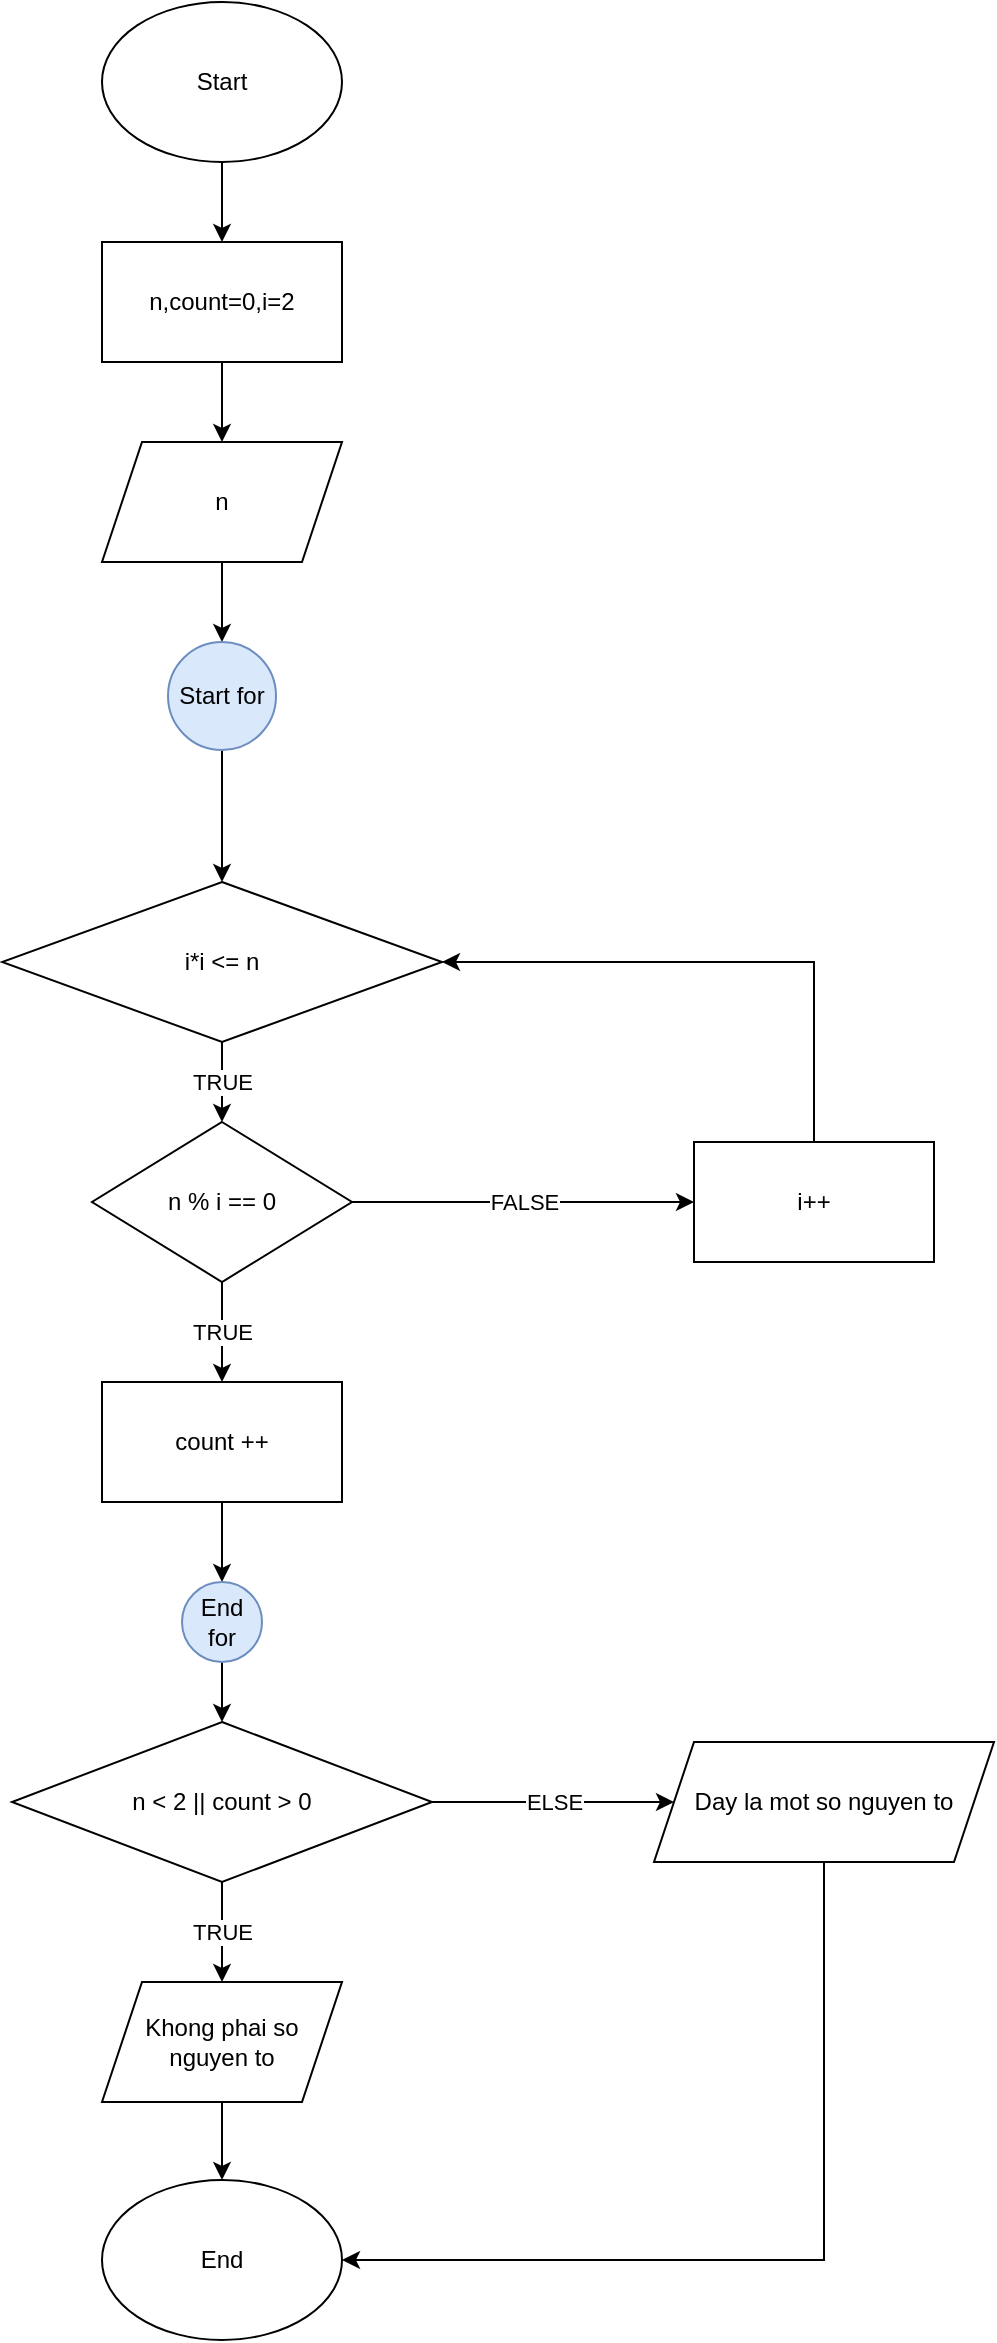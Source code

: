 <mxfile version="25.0.3">
  <diagram id="C5RBs43oDa-KdzZeNtuy" name="Page-1">
    <mxGraphModel dx="1050" dy="557" grid="1" gridSize="10" guides="1" tooltips="1" connect="1" arrows="1" fold="1" page="1" pageScale="1" pageWidth="827" pageHeight="1169" math="0" shadow="0">
      <root>
        <mxCell id="WIyWlLk6GJQsqaUBKTNV-0" />
        <mxCell id="WIyWlLk6GJQsqaUBKTNV-1" parent="WIyWlLk6GJQsqaUBKTNV-0" />
        <mxCell id="jF080ErEWyn-nDqZA27T-2" value="" style="edgeStyle=orthogonalEdgeStyle;rounded=0;orthogonalLoop=1;jettySize=auto;html=1;" edge="1" parent="WIyWlLk6GJQsqaUBKTNV-1" source="jF080ErEWyn-nDqZA27T-0" target="jF080ErEWyn-nDqZA27T-1">
          <mxGeometry relative="1" as="geometry" />
        </mxCell>
        <mxCell id="jF080ErEWyn-nDqZA27T-0" value="Start" style="ellipse;whiteSpace=wrap;html=1;" vertex="1" parent="WIyWlLk6GJQsqaUBKTNV-1">
          <mxGeometry x="354" width="120" height="80" as="geometry" />
        </mxCell>
        <mxCell id="jF080ErEWyn-nDqZA27T-5" value="" style="edgeStyle=orthogonalEdgeStyle;rounded=0;orthogonalLoop=1;jettySize=auto;html=1;" edge="1" parent="WIyWlLk6GJQsqaUBKTNV-1" source="jF080ErEWyn-nDqZA27T-1" target="jF080ErEWyn-nDqZA27T-4">
          <mxGeometry relative="1" as="geometry" />
        </mxCell>
        <mxCell id="jF080ErEWyn-nDqZA27T-1" value="n,count=0,i=2" style="rounded=0;whiteSpace=wrap;html=1;" vertex="1" parent="WIyWlLk6GJQsqaUBKTNV-1">
          <mxGeometry x="354" y="120" width="120" height="60" as="geometry" />
        </mxCell>
        <mxCell id="jF080ErEWyn-nDqZA27T-11" value="TRUE" style="edgeStyle=orthogonalEdgeStyle;rounded=0;orthogonalLoop=1;jettySize=auto;html=1;" edge="1" parent="WIyWlLk6GJQsqaUBKTNV-1" source="jF080ErEWyn-nDqZA27T-3" target="jF080ErEWyn-nDqZA27T-9">
          <mxGeometry relative="1" as="geometry" />
        </mxCell>
        <mxCell id="jF080ErEWyn-nDqZA27T-3" value="i*i &amp;lt;= n" style="rhombus;whiteSpace=wrap;html=1;" vertex="1" parent="WIyWlLk6GJQsqaUBKTNV-1">
          <mxGeometry x="304" y="440" width="220" height="80" as="geometry" />
        </mxCell>
        <mxCell id="jF080ErEWyn-nDqZA27T-7" value="" style="edgeStyle=orthogonalEdgeStyle;rounded=0;orthogonalLoop=1;jettySize=auto;html=1;" edge="1" parent="WIyWlLk6GJQsqaUBKTNV-1" source="jF080ErEWyn-nDqZA27T-4" target="jF080ErEWyn-nDqZA27T-6">
          <mxGeometry relative="1" as="geometry" />
        </mxCell>
        <mxCell id="jF080ErEWyn-nDqZA27T-4" value="n" style="shape=parallelogram;perimeter=parallelogramPerimeter;whiteSpace=wrap;html=1;fixedSize=1;" vertex="1" parent="WIyWlLk6GJQsqaUBKTNV-1">
          <mxGeometry x="354" y="220" width="120" height="60" as="geometry" />
        </mxCell>
        <mxCell id="jF080ErEWyn-nDqZA27T-8" value="" style="edgeStyle=orthogonalEdgeStyle;rounded=0;orthogonalLoop=1;jettySize=auto;html=1;" edge="1" parent="WIyWlLk6GJQsqaUBKTNV-1" source="jF080ErEWyn-nDqZA27T-6" target="jF080ErEWyn-nDqZA27T-3">
          <mxGeometry relative="1" as="geometry" />
        </mxCell>
        <mxCell id="jF080ErEWyn-nDqZA27T-6" value="Start for" style="ellipse;whiteSpace=wrap;html=1;aspect=fixed;fillColor=#dae8fc;strokeColor=#6c8ebf;" vertex="1" parent="WIyWlLk6GJQsqaUBKTNV-1">
          <mxGeometry x="387" y="320" width="54" height="54" as="geometry" />
        </mxCell>
        <mxCell id="jF080ErEWyn-nDqZA27T-15" value="TRUE" style="edgeStyle=orthogonalEdgeStyle;rounded=0;orthogonalLoop=1;jettySize=auto;html=1;" edge="1" parent="WIyWlLk6GJQsqaUBKTNV-1" source="jF080ErEWyn-nDqZA27T-9" target="jF080ErEWyn-nDqZA27T-14">
          <mxGeometry relative="1" as="geometry" />
        </mxCell>
        <mxCell id="jF080ErEWyn-nDqZA27T-20" value="FALSE" style="edgeStyle=orthogonalEdgeStyle;rounded=0;orthogonalLoop=1;jettySize=auto;html=1;exitX=1;exitY=0.5;exitDx=0;exitDy=0;entryX=0;entryY=0.5;entryDx=0;entryDy=0;" edge="1" parent="WIyWlLk6GJQsqaUBKTNV-1" source="jF080ErEWyn-nDqZA27T-9" target="jF080ErEWyn-nDqZA27T-19">
          <mxGeometry relative="1" as="geometry" />
        </mxCell>
        <mxCell id="jF080ErEWyn-nDqZA27T-9" value="n % i == 0" style="rhombus;whiteSpace=wrap;html=1;" vertex="1" parent="WIyWlLk6GJQsqaUBKTNV-1">
          <mxGeometry x="349" y="560" width="130" height="80" as="geometry" />
        </mxCell>
        <mxCell id="jF080ErEWyn-nDqZA27T-18" value="" style="edgeStyle=orthogonalEdgeStyle;rounded=0;orthogonalLoop=1;jettySize=auto;html=1;" edge="1" parent="WIyWlLk6GJQsqaUBKTNV-1" source="jF080ErEWyn-nDqZA27T-14" target="jF080ErEWyn-nDqZA27T-17">
          <mxGeometry relative="1" as="geometry" />
        </mxCell>
        <mxCell id="jF080ErEWyn-nDqZA27T-14" value="count ++" style="rounded=0;whiteSpace=wrap;html=1;" vertex="1" parent="WIyWlLk6GJQsqaUBKTNV-1">
          <mxGeometry x="354" y="690" width="120" height="60" as="geometry" />
        </mxCell>
        <mxCell id="jF080ErEWyn-nDqZA27T-23" value="" style="edgeStyle=orthogonalEdgeStyle;rounded=0;orthogonalLoop=1;jettySize=auto;html=1;" edge="1" parent="WIyWlLk6GJQsqaUBKTNV-1" source="jF080ErEWyn-nDqZA27T-17" target="jF080ErEWyn-nDqZA27T-22">
          <mxGeometry relative="1" as="geometry" />
        </mxCell>
        <mxCell id="jF080ErEWyn-nDqZA27T-17" value="End for" style="ellipse;whiteSpace=wrap;html=1;aspect=fixed;fillColor=#dae8fc;strokeColor=#6c8ebf;" vertex="1" parent="WIyWlLk6GJQsqaUBKTNV-1">
          <mxGeometry x="394" y="790" width="40" height="40" as="geometry" />
        </mxCell>
        <mxCell id="jF080ErEWyn-nDqZA27T-21" style="edgeStyle=orthogonalEdgeStyle;rounded=0;orthogonalLoop=1;jettySize=auto;html=1;exitX=0.5;exitY=0;exitDx=0;exitDy=0;entryX=1;entryY=0.5;entryDx=0;entryDy=0;" edge="1" parent="WIyWlLk6GJQsqaUBKTNV-1" source="jF080ErEWyn-nDqZA27T-19" target="jF080ErEWyn-nDqZA27T-3">
          <mxGeometry relative="1" as="geometry" />
        </mxCell>
        <mxCell id="jF080ErEWyn-nDqZA27T-19" value="i++" style="rounded=0;whiteSpace=wrap;html=1;" vertex="1" parent="WIyWlLk6GJQsqaUBKTNV-1">
          <mxGeometry x="650" y="570" width="120" height="60" as="geometry" />
        </mxCell>
        <mxCell id="jF080ErEWyn-nDqZA27T-26" value="TRUE" style="edgeStyle=orthogonalEdgeStyle;rounded=0;orthogonalLoop=1;jettySize=auto;html=1;" edge="1" parent="WIyWlLk6GJQsqaUBKTNV-1" source="jF080ErEWyn-nDqZA27T-22" target="jF080ErEWyn-nDqZA27T-25">
          <mxGeometry relative="1" as="geometry" />
        </mxCell>
        <mxCell id="jF080ErEWyn-nDqZA27T-31" value="ELSE" style="edgeStyle=orthogonalEdgeStyle;rounded=0;orthogonalLoop=1;jettySize=auto;html=1;" edge="1" parent="WIyWlLk6GJQsqaUBKTNV-1" source="jF080ErEWyn-nDqZA27T-22" target="jF080ErEWyn-nDqZA27T-29">
          <mxGeometry relative="1" as="geometry" />
        </mxCell>
        <mxCell id="jF080ErEWyn-nDqZA27T-22" value="n &amp;lt; 2 || count &amp;gt; 0" style="rhombus;whiteSpace=wrap;html=1;" vertex="1" parent="WIyWlLk6GJQsqaUBKTNV-1">
          <mxGeometry x="309" y="860" width="210" height="80" as="geometry" />
        </mxCell>
        <mxCell id="jF080ErEWyn-nDqZA27T-28" value="" style="edgeStyle=orthogonalEdgeStyle;rounded=0;orthogonalLoop=1;jettySize=auto;html=1;" edge="1" parent="WIyWlLk6GJQsqaUBKTNV-1" source="jF080ErEWyn-nDqZA27T-25" target="jF080ErEWyn-nDqZA27T-27">
          <mxGeometry relative="1" as="geometry" />
        </mxCell>
        <mxCell id="jF080ErEWyn-nDqZA27T-25" value="Khong phai so nguyen to" style="shape=parallelogram;perimeter=parallelogramPerimeter;whiteSpace=wrap;html=1;fixedSize=1;" vertex="1" parent="WIyWlLk6GJQsqaUBKTNV-1">
          <mxGeometry x="354" y="990" width="120" height="60" as="geometry" />
        </mxCell>
        <mxCell id="jF080ErEWyn-nDqZA27T-27" value="End" style="ellipse;whiteSpace=wrap;html=1;" vertex="1" parent="WIyWlLk6GJQsqaUBKTNV-1">
          <mxGeometry x="354" y="1089" width="120" height="80" as="geometry" />
        </mxCell>
        <mxCell id="jF080ErEWyn-nDqZA27T-32" style="edgeStyle=orthogonalEdgeStyle;rounded=0;orthogonalLoop=1;jettySize=auto;html=1;exitX=0.5;exitY=1;exitDx=0;exitDy=0;entryX=1;entryY=0.5;entryDx=0;entryDy=0;" edge="1" parent="WIyWlLk6GJQsqaUBKTNV-1" source="jF080ErEWyn-nDqZA27T-29" target="jF080ErEWyn-nDqZA27T-27">
          <mxGeometry relative="1" as="geometry" />
        </mxCell>
        <mxCell id="jF080ErEWyn-nDqZA27T-29" value="Day la mot so nguyen to" style="shape=parallelogram;perimeter=parallelogramPerimeter;whiteSpace=wrap;html=1;fixedSize=1;" vertex="1" parent="WIyWlLk6GJQsqaUBKTNV-1">
          <mxGeometry x="630" y="870" width="170" height="60" as="geometry" />
        </mxCell>
      </root>
    </mxGraphModel>
  </diagram>
</mxfile>
